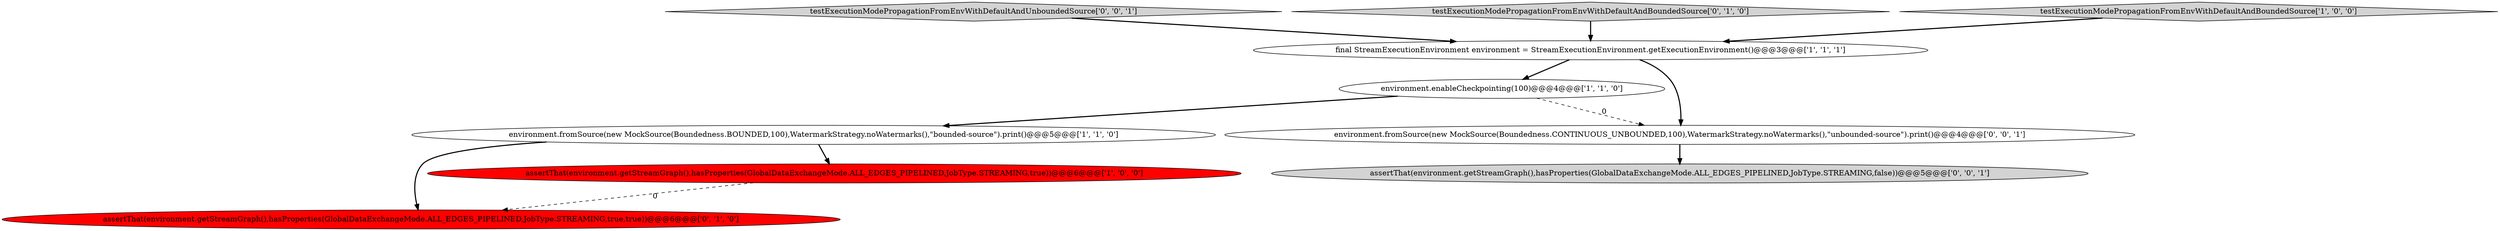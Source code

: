 digraph {
8 [style = filled, label = "testExecutionModePropagationFromEnvWithDefaultAndUnboundedSource['0', '0', '1']", fillcolor = lightgray, shape = diamond image = "AAA0AAABBB3BBB"];
5 [style = filled, label = "testExecutionModePropagationFromEnvWithDefaultAndBoundedSource['0', '1', '0']", fillcolor = lightgray, shape = diamond image = "AAA0AAABBB2BBB"];
4 [style = filled, label = "environment.fromSource(new MockSource(Boundedness.BOUNDED,100),WatermarkStrategy.noWatermarks(),\"bounded-source\").print()@@@5@@@['1', '1', '0']", fillcolor = white, shape = ellipse image = "AAA0AAABBB1BBB"];
1 [style = filled, label = "environment.enableCheckpointing(100)@@@4@@@['1', '1', '0']", fillcolor = white, shape = ellipse image = "AAA0AAABBB1BBB"];
9 [style = filled, label = "environment.fromSource(new MockSource(Boundedness.CONTINUOUS_UNBOUNDED,100),WatermarkStrategy.noWatermarks(),\"unbounded-source\").print()@@@4@@@['0', '0', '1']", fillcolor = white, shape = ellipse image = "AAA0AAABBB3BBB"];
2 [style = filled, label = "testExecutionModePropagationFromEnvWithDefaultAndBoundedSource['1', '0', '0']", fillcolor = lightgray, shape = diamond image = "AAA0AAABBB1BBB"];
6 [style = filled, label = "assertThat(environment.getStreamGraph(),hasProperties(GlobalDataExchangeMode.ALL_EDGES_PIPELINED,JobType.STREAMING,true,true))@@@6@@@['0', '1', '0']", fillcolor = red, shape = ellipse image = "AAA1AAABBB2BBB"];
0 [style = filled, label = "assertThat(environment.getStreamGraph(),hasProperties(GlobalDataExchangeMode.ALL_EDGES_PIPELINED,JobType.STREAMING,true))@@@6@@@['1', '0', '0']", fillcolor = red, shape = ellipse image = "AAA1AAABBB1BBB"];
3 [style = filled, label = "final StreamExecutionEnvironment environment = StreamExecutionEnvironment.getExecutionEnvironment()@@@3@@@['1', '1', '1']", fillcolor = white, shape = ellipse image = "AAA0AAABBB1BBB"];
7 [style = filled, label = "assertThat(environment.getStreamGraph(),hasProperties(GlobalDataExchangeMode.ALL_EDGES_PIPELINED,JobType.STREAMING,false))@@@5@@@['0', '0', '1']", fillcolor = lightgray, shape = ellipse image = "AAA0AAABBB3BBB"];
5->3 [style = bold, label=""];
3->9 [style = bold, label=""];
1->9 [style = dashed, label="0"];
1->4 [style = bold, label=""];
3->1 [style = bold, label=""];
9->7 [style = bold, label=""];
4->6 [style = bold, label=""];
2->3 [style = bold, label=""];
4->0 [style = bold, label=""];
0->6 [style = dashed, label="0"];
8->3 [style = bold, label=""];
}

